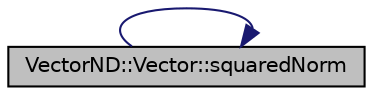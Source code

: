 digraph "VectorND::Vector::squaredNorm"
{
 // LATEX_PDF_SIZE
  edge [fontname="Helvetica",fontsize="10",labelfontname="Helvetica",labelfontsize="10"];
  node [fontname="Helvetica",fontsize="10",shape=record];
  rankdir="LR";
  Node1 [label="VectorND::Vector::squaredNorm",height=0.2,width=0.4,color="black", fillcolor="grey75", style="filled", fontcolor="black",tooltip="return the absolute squared norm of a vector (static function)"];
  Node1 -> Node1 [color="midnightblue",fontsize="10",style="solid",fontname="Helvetica"];
}
